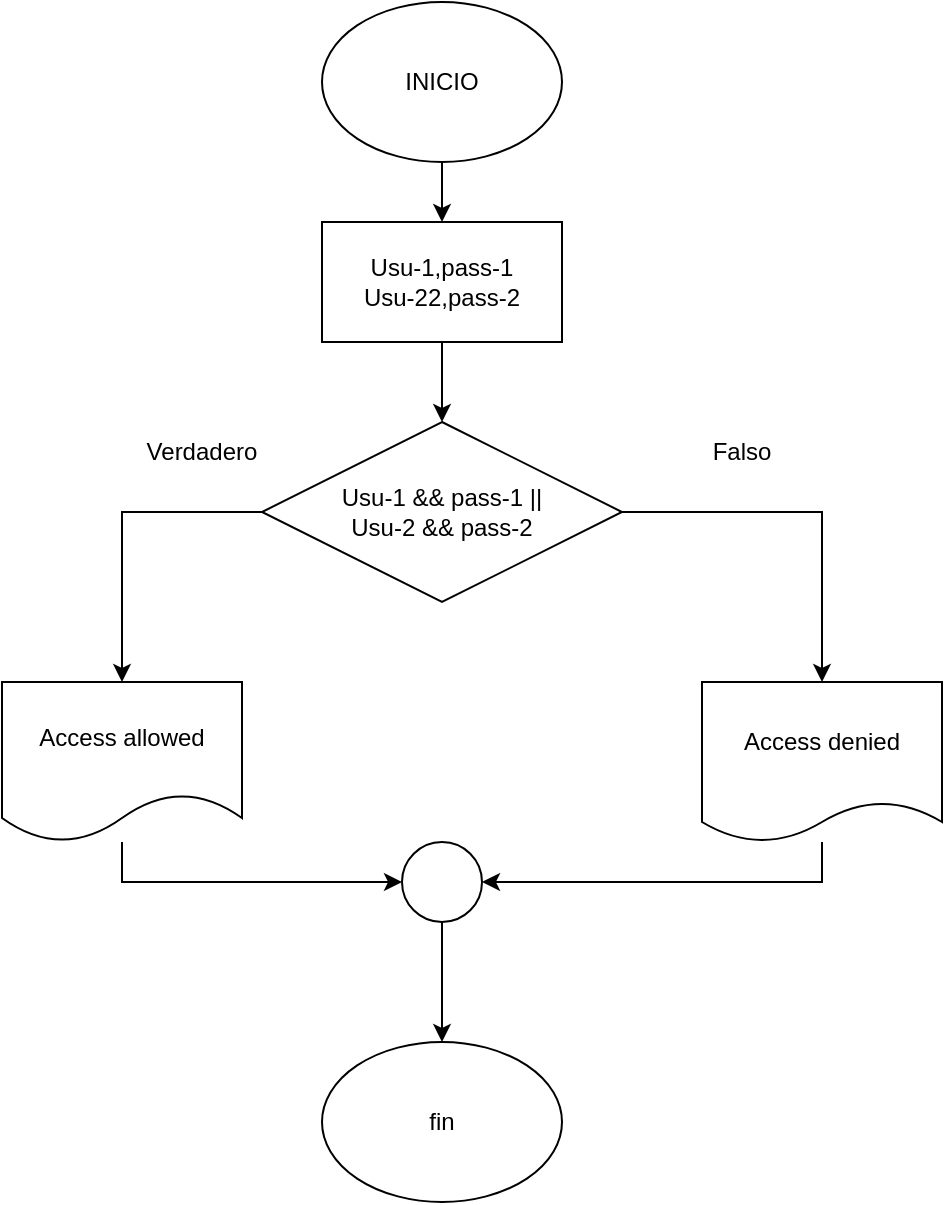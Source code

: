 <mxfile version="22.0.3" type="device" pages="5">
  <diagram name="Página-1" id="hK_96qQkluCStXnYsnqm">
    <mxGraphModel dx="654" dy="621" grid="1" gridSize="10" guides="1" tooltips="1" connect="1" arrows="1" fold="1" page="1" pageScale="1" pageWidth="827" pageHeight="1169" math="0" shadow="0">
      <root>
        <mxCell id="0" />
        <mxCell id="1" parent="0" />
        <mxCell id="-JZSec3RAufjb7yNxsiL-7" value="" style="edgeStyle=orthogonalEdgeStyle;rounded=0;orthogonalLoop=1;jettySize=auto;html=1;" edge="1" parent="1" source="o11BYE3cemGIiHecX9lH-1" target="-JZSec3RAufjb7yNxsiL-6">
          <mxGeometry relative="1" as="geometry" />
        </mxCell>
        <mxCell id="o11BYE3cemGIiHecX9lH-1" value="INICIO" style="ellipse;whiteSpace=wrap;html=1;" parent="1" vertex="1">
          <mxGeometry x="340" width="120" height="80" as="geometry" />
        </mxCell>
        <mxCell id="o11BYE3cemGIiHecX9lH-2" value="fin" style="ellipse;whiteSpace=wrap;html=1;" parent="1" vertex="1">
          <mxGeometry x="340" y="520" width="120" height="80" as="geometry" />
        </mxCell>
        <mxCell id="o11BYE3cemGIiHecX9lH-9" style="edgeStyle=orthogonalEdgeStyle;rounded=0;orthogonalLoop=1;jettySize=auto;html=1;exitX=0;exitY=0.5;exitDx=0;exitDy=0;entryX=0.5;entryY=0;entryDx=0;entryDy=0;" parent="1" source="o11BYE3cemGIiHecX9lH-3" target="o11BYE3cemGIiHecX9lH-7" edge="1">
          <mxGeometry relative="1" as="geometry" />
        </mxCell>
        <mxCell id="o11BYE3cemGIiHecX9lH-11" style="edgeStyle=orthogonalEdgeStyle;rounded=0;orthogonalLoop=1;jettySize=auto;html=1;exitX=1;exitY=0.5;exitDx=0;exitDy=0;entryX=0.5;entryY=0;entryDx=0;entryDy=0;" parent="1" source="o11BYE3cemGIiHecX9lH-3" target="o11BYE3cemGIiHecX9lH-10" edge="1">
          <mxGeometry relative="1" as="geometry" />
        </mxCell>
        <mxCell id="o11BYE3cemGIiHecX9lH-3" value="Usu-1 &amp;amp;&amp;amp; pass-1 ||&lt;br&gt;Usu-2 &amp;amp;&amp;amp; pass-2" style="rhombus;whiteSpace=wrap;html=1;" parent="1" vertex="1">
          <mxGeometry x="310" y="210" width="180" height="90" as="geometry" />
        </mxCell>
        <mxCell id="o11BYE3cemGIiHecX9lH-5" style="edgeStyle=orthogonalEdgeStyle;rounded=0;orthogonalLoop=1;jettySize=auto;html=1;exitX=0.5;exitY=1;exitDx=0;exitDy=0;" parent="1" source="o11BYE3cemGIiHecX9lH-3" target="o11BYE3cemGIiHecX9lH-3" edge="1">
          <mxGeometry relative="1" as="geometry" />
        </mxCell>
        <mxCell id="-JZSec3RAufjb7yNxsiL-2" style="edgeStyle=orthogonalEdgeStyle;rounded=0;orthogonalLoop=1;jettySize=auto;html=1;" edge="1" parent="1" source="o11BYE3cemGIiHecX9lH-7" target="-JZSec3RAufjb7yNxsiL-1">
          <mxGeometry relative="1" as="geometry">
            <Array as="points">
              <mxPoint x="240" y="440" />
            </Array>
          </mxGeometry>
        </mxCell>
        <mxCell id="o11BYE3cemGIiHecX9lH-7" value="Access allowed" style="shape=document;whiteSpace=wrap;html=1;boundedLbl=1;" parent="1" vertex="1">
          <mxGeometry x="180" y="340" width="120" height="80" as="geometry" />
        </mxCell>
        <mxCell id="-JZSec3RAufjb7yNxsiL-3" style="edgeStyle=orthogonalEdgeStyle;rounded=0;orthogonalLoop=1;jettySize=auto;html=1;entryX=1;entryY=0.5;entryDx=0;entryDy=0;" edge="1" parent="1" source="o11BYE3cemGIiHecX9lH-10" target="-JZSec3RAufjb7yNxsiL-1">
          <mxGeometry relative="1" as="geometry">
            <Array as="points">
              <mxPoint x="590" y="440" />
            </Array>
          </mxGeometry>
        </mxCell>
        <mxCell id="o11BYE3cemGIiHecX9lH-10" value="Access denied" style="shape=document;whiteSpace=wrap;html=1;boundedLbl=1;size=0.25;" parent="1" vertex="1">
          <mxGeometry x="530" y="340" width="120" height="80" as="geometry" />
        </mxCell>
        <mxCell id="o11BYE3cemGIiHecX9lH-12" value="Verdadero" style="text;html=1;strokeColor=none;fillColor=none;align=center;verticalAlign=middle;whiteSpace=wrap;rounded=0;" parent="1" vertex="1">
          <mxGeometry x="250" y="210" width="60" height="30" as="geometry" />
        </mxCell>
        <mxCell id="o11BYE3cemGIiHecX9lH-13" value="Falso" style="text;html=1;strokeColor=none;fillColor=none;align=center;verticalAlign=middle;whiteSpace=wrap;rounded=0;" parent="1" vertex="1">
          <mxGeometry x="520" y="210" width="60" height="30" as="geometry" />
        </mxCell>
        <mxCell id="-JZSec3RAufjb7yNxsiL-5" value="" style="edgeStyle=orthogonalEdgeStyle;rounded=0;orthogonalLoop=1;jettySize=auto;html=1;" edge="1" parent="1" source="-JZSec3RAufjb7yNxsiL-1" target="o11BYE3cemGIiHecX9lH-2">
          <mxGeometry relative="1" as="geometry" />
        </mxCell>
        <mxCell id="-JZSec3RAufjb7yNxsiL-1" value="" style="ellipse;whiteSpace=wrap;html=1;aspect=fixed;" vertex="1" parent="1">
          <mxGeometry x="380" y="420" width="40" height="40" as="geometry" />
        </mxCell>
        <mxCell id="-JZSec3RAufjb7yNxsiL-8" value="" style="edgeStyle=orthogonalEdgeStyle;rounded=0;orthogonalLoop=1;jettySize=auto;html=1;" edge="1" parent="1" source="-JZSec3RAufjb7yNxsiL-6" target="o11BYE3cemGIiHecX9lH-3">
          <mxGeometry relative="1" as="geometry" />
        </mxCell>
        <mxCell id="-JZSec3RAufjb7yNxsiL-6" value="Usu-1,pass-1&lt;br&gt;Usu-22,pass-2" style="rounded=0;whiteSpace=wrap;html=1;" vertex="1" parent="1">
          <mxGeometry x="340" y="110" width="120" height="60" as="geometry" />
        </mxCell>
      </root>
    </mxGraphModel>
  </diagram>
  <diagram id="vLM7JWBU60bFNZoABy1E" name="Página-2">
    <mxGraphModel dx="769" dy="731" grid="1" gridSize="10" guides="1" tooltips="1" connect="1" arrows="1" fold="1" page="1" pageScale="1" pageWidth="827" pageHeight="1169" math="0" shadow="0">
      <root>
        <mxCell id="0" />
        <mxCell id="1" parent="0" />
        <mxCell id="W4V6TFKlOtLpspvLTG0X-2" value="" style="edgeStyle=orthogonalEdgeStyle;rounded=0;orthogonalLoop=1;jettySize=auto;html=1;" edge="1" parent="1" source="ne5ysi0FyQZJvJhsaWbw-1" target="W4V6TFKlOtLpspvLTG0X-1">
          <mxGeometry relative="1" as="geometry" />
        </mxCell>
        <mxCell id="ne5ysi0FyQZJvJhsaWbw-1" value="inicio" style="ellipse;whiteSpace=wrap;html=1;" vertex="1" parent="1">
          <mxGeometry x="340" width="120" height="80" as="geometry" />
        </mxCell>
        <mxCell id="W4V6TFKlOtLpspvLTG0X-6" style="edgeStyle=orthogonalEdgeStyle;rounded=0;orthogonalLoop=1;jettySize=auto;html=1;entryX=1;entryY=0.5;entryDx=0;entryDy=0;" edge="1" parent="1" source="ne5ysi0FyQZJvJhsaWbw-2" target="W4V6TFKlOtLpspvLTG0X-4">
          <mxGeometry relative="1" as="geometry">
            <Array as="points">
              <mxPoint x="540" y="250" />
              <mxPoint x="540" y="410" />
            </Array>
          </mxGeometry>
        </mxCell>
        <mxCell id="W4V6TFKlOtLpspvLTG0X-11" value="" style="edgeStyle=orthogonalEdgeStyle;rounded=0;orthogonalLoop=1;jettySize=auto;html=1;" edge="1" parent="1" source="ne5ysi0FyQZJvJhsaWbw-2" target="W4V6TFKlOtLpspvLTG0X-8">
          <mxGeometry relative="1" as="geometry" />
        </mxCell>
        <mxCell id="ne5ysi0FyQZJvJhsaWbw-2" value="m1== 1 &amp;amp;&amp;amp; m2==1 &lt;br&gt;&amp;amp;&amp;amp; m3==0" style="rhombus;whiteSpace=wrap;html=1;" vertex="1" parent="1">
          <mxGeometry x="320" y="190" width="160" height="120" as="geometry" />
        </mxCell>
        <mxCell id="ne5ysi0FyQZJvJhsaWbw-9" value="fin" style="ellipse;whiteSpace=wrap;html=1;" vertex="1" parent="1">
          <mxGeometry x="334" y="460" width="120" height="80" as="geometry" />
        </mxCell>
        <mxCell id="ne5ysi0FyQZJvJhsaWbw-13" value="verdadero" style="text;html=1;strokeColor=none;fillColor=none;align=center;verticalAlign=middle;whiteSpace=wrap;rounded=0;" vertex="1" parent="1">
          <mxGeometry x="250" y="200" width="60" height="30" as="geometry" />
        </mxCell>
        <mxCell id="ne5ysi0FyQZJvJhsaWbw-14" value="falso" style="text;html=1;strokeColor=none;fillColor=none;align=center;verticalAlign=middle;whiteSpace=wrap;rounded=0;" vertex="1" parent="1">
          <mxGeometry x="500" y="210" width="60" height="30" as="geometry" />
        </mxCell>
        <mxCell id="W4V6TFKlOtLpspvLTG0X-3" value="" style="edgeStyle=orthogonalEdgeStyle;rounded=0;orthogonalLoop=1;jettySize=auto;html=1;" edge="1" parent="1" source="W4V6TFKlOtLpspvLTG0X-1" target="ne5ysi0FyQZJvJhsaWbw-2">
          <mxGeometry relative="1" as="geometry" />
        </mxCell>
        <mxCell id="W4V6TFKlOtLpspvLTG0X-1" value="m1,m2,m3" style="rounded=0;whiteSpace=wrap;html=1;" vertex="1" parent="1">
          <mxGeometry x="340" y="100" width="120" height="60" as="geometry" />
        </mxCell>
        <mxCell id="W4V6TFKlOtLpspvLTG0X-7" value="" style="edgeStyle=orthogonalEdgeStyle;rounded=0;orthogonalLoop=1;jettySize=auto;html=1;" edge="1" parent="1" source="W4V6TFKlOtLpspvLTG0X-4" target="ne5ysi0FyQZJvJhsaWbw-9">
          <mxGeometry relative="1" as="geometry" />
        </mxCell>
        <mxCell id="W4V6TFKlOtLpspvLTG0X-4" value="" style="ellipse;whiteSpace=wrap;html=1;aspect=fixed;" vertex="1" parent="1">
          <mxGeometry x="374" y="390" width="40" height="40" as="geometry" />
        </mxCell>
        <mxCell id="W4V6TFKlOtLpspvLTG0X-12" value="" style="edgeStyle=orthogonalEdgeStyle;rounded=0;orthogonalLoop=1;jettySize=auto;html=1;" edge="1" parent="1" source="W4V6TFKlOtLpspvLTG0X-8" target="W4V6TFKlOtLpspvLTG0X-10">
          <mxGeometry relative="1" as="geometry" />
        </mxCell>
        <mxCell id="W4V6TFKlOtLpspvLTG0X-8" value="cont1 = 0" style="shape=parallelogram;perimeter=parallelogramPerimeter;whiteSpace=wrap;html=1;fixedSize=1;" vertex="1" parent="1">
          <mxGeometry x="110" y="220" width="120" height="60" as="geometry" />
        </mxCell>
        <mxCell id="W4V6TFKlOtLpspvLTG0X-13" style="edgeStyle=orthogonalEdgeStyle;rounded=0;orthogonalLoop=1;jettySize=auto;html=1;" edge="1" parent="1" source="W4V6TFKlOtLpspvLTG0X-10" target="W4V6TFKlOtLpspvLTG0X-4">
          <mxGeometry relative="1" as="geometry">
            <Array as="points">
              <mxPoint x="170" y="410" />
            </Array>
          </mxGeometry>
        </mxCell>
        <mxCell id="W4V6TFKlOtLpspvLTG0X-10" value="m3 = 1&lt;br&gt;m1 = 0&lt;br&gt;m2 = 0" style="shape=parallelogram;perimeter=parallelogramPerimeter;whiteSpace=wrap;html=1;fixedSize=1;" vertex="1" parent="1">
          <mxGeometry x="110" y="330" width="120" height="60" as="geometry" />
        </mxCell>
      </root>
    </mxGraphModel>
  </diagram>
  <diagram id="OXbOCwri0WRA8oz6_ZoW" name="Página-3">
    <mxGraphModel dx="654" dy="621" grid="1" gridSize="10" guides="1" tooltips="1" connect="1" arrows="1" fold="1" page="1" pageScale="1" pageWidth="827" pageHeight="1169" math="0" shadow="0">
      <root>
        <mxCell id="0" />
        <mxCell id="1" parent="0" />
        <mxCell id="lRn7cdEr4vBeC52AjXpx-6" value="" style="edgeStyle=orthogonalEdgeStyle;rounded=0;orthogonalLoop=1;jettySize=auto;html=1;" edge="1" parent="1" source="lRn7cdEr4vBeC52AjXpx-1" target="lRn7cdEr4vBeC52AjXpx-2">
          <mxGeometry relative="1" as="geometry" />
        </mxCell>
        <mxCell id="lRn7cdEr4vBeC52AjXpx-1" value="inicio" style="ellipse;whiteSpace=wrap;html=1;" vertex="1" parent="1">
          <mxGeometry x="260" y="10" width="120" height="80" as="geometry" />
        </mxCell>
        <mxCell id="lRn7cdEr4vBeC52AjXpx-7" value="" style="edgeStyle=orthogonalEdgeStyle;rounded=0;orthogonalLoop=1;jettySize=auto;html=1;" edge="1" parent="1" source="lRn7cdEr4vBeC52AjXpx-2" target="lRn7cdEr4vBeC52AjXpx-3">
          <mxGeometry relative="1" as="geometry" />
        </mxCell>
        <mxCell id="lRn7cdEr4vBeC52AjXpx-2" value="nv1,nv2" style="rounded=0;whiteSpace=wrap;html=1;" vertex="1" parent="1">
          <mxGeometry x="260" y="120" width="120" height="60" as="geometry" />
        </mxCell>
        <mxCell id="Snw-ow2vHKbGEEVEHWFc-3" style="edgeStyle=orthogonalEdgeStyle;rounded=0;orthogonalLoop=1;jettySize=auto;html=1;entryX=0.5;entryY=0;entryDx=0;entryDy=0;" edge="1" parent="1" source="lRn7cdEr4vBeC52AjXpx-3" target="Snw-ow2vHKbGEEVEHWFc-1">
          <mxGeometry relative="1" as="geometry" />
        </mxCell>
        <mxCell id="Snw-ow2vHKbGEEVEHWFc-8" style="edgeStyle=orthogonalEdgeStyle;rounded=0;orthogonalLoop=1;jettySize=auto;html=1;entryX=0.5;entryY=0;entryDx=0;entryDy=0;" edge="1" parent="1" source="lRn7cdEr4vBeC52AjXpx-3" target="Snw-ow2vHKbGEEVEHWFc-5">
          <mxGeometry relative="1" as="geometry" />
        </mxCell>
        <mxCell id="lRn7cdEr4vBeC52AjXpx-3" value="nv1 == 1 &amp;amp;&amp;amp; nv2 == 1" style="rhombus;whiteSpace=wrap;html=1;" vertex="1" parent="1">
          <mxGeometry x="255" y="200" width="130" height="110" as="geometry" />
        </mxCell>
        <mxCell id="Snw-ow2vHKbGEEVEHWFc-4" style="edgeStyle=orthogonalEdgeStyle;rounded=0;orthogonalLoop=1;jettySize=auto;html=1;entryX=0.5;entryY=0;entryDx=0;entryDy=0;" edge="1" parent="1" source="Snw-ow2vHKbGEEVEHWFc-1" target="Snw-ow2vHKbGEEVEHWFc-2">
          <mxGeometry relative="1" as="geometry" />
        </mxCell>
        <mxCell id="Snw-ow2vHKbGEEVEHWFc-7" style="edgeStyle=orthogonalEdgeStyle;rounded=0;orthogonalLoop=1;jettySize=auto;html=1;entryX=0.5;entryY=0;entryDx=0;entryDy=0;" edge="1" parent="1" source="Snw-ow2vHKbGEEVEHWFc-1" target="Snw-ow2vHKbGEEVEHWFc-6">
          <mxGeometry relative="1" as="geometry">
            <Array as="points">
              <mxPoint x="380" y="340" />
            </Array>
          </mxGeometry>
        </mxCell>
        <mxCell id="Snw-ow2vHKbGEEVEHWFc-1" value="nv1 == 1 &amp;amp;&amp;amp;&lt;br&gt;nv2 == 0" style="rhombus;whiteSpace=wrap;html=1;" vertex="1" parent="1">
          <mxGeometry x="420" y="280" width="120" height="120" as="geometry" />
        </mxCell>
        <mxCell id="Snw-ow2vHKbGEEVEHWFc-17" style="edgeStyle=orthogonalEdgeStyle;rounded=0;orthogonalLoop=1;jettySize=auto;html=1;entryX=0.5;entryY=0;entryDx=0;entryDy=0;" edge="1" parent="1" source="Snw-ow2vHKbGEEVEHWFc-2" target="Snw-ow2vHKbGEEVEHWFc-16">
          <mxGeometry relative="1" as="geometry">
            <Array as="points">
              <mxPoint x="530" y="450" />
            </Array>
          </mxGeometry>
        </mxCell>
        <mxCell id="Snw-ow2vHKbGEEVEHWFc-26" style="edgeStyle=orthogonalEdgeStyle;rounded=0;orthogonalLoop=1;jettySize=auto;html=1;entryX=1;entryY=0.5;entryDx=0;entryDy=0;" edge="1" parent="1" source="Snw-ow2vHKbGEEVEHWFc-2" target="Snw-ow2vHKbGEEVEHWFc-22">
          <mxGeometry relative="1" as="geometry">
            <Array as="points">
              <mxPoint x="650" y="615" />
            </Array>
          </mxGeometry>
        </mxCell>
        <mxCell id="Snw-ow2vHKbGEEVEHWFc-2" value="nv1== 0 &amp;amp;&amp;amp;&lt;br&gt;nv2 == 2" style="rhombus;whiteSpace=wrap;html=1;" vertex="1" parent="1">
          <mxGeometry x="550" y="400" width="100" height="100" as="geometry" />
        </mxCell>
        <mxCell id="Snw-ow2vHKbGEEVEHWFc-21" style="edgeStyle=orthogonalEdgeStyle;rounded=0;orthogonalLoop=1;jettySize=auto;html=1;entryX=0;entryY=0.5;entryDx=0;entryDy=0;" edge="1" parent="1" source="Snw-ow2vHKbGEEVEHWFc-5" target="Snw-ow2vHKbGEEVEHWFc-20">
          <mxGeometry relative="1" as="geometry" />
        </mxCell>
        <mxCell id="Snw-ow2vHKbGEEVEHWFc-5" value="Tanque lleno" style="shape=document;whiteSpace=wrap;html=1;boundedLbl=1;" vertex="1" parent="1">
          <mxGeometry x="90" y="310" width="120" height="80" as="geometry" />
        </mxCell>
        <mxCell id="Snw-ow2vHKbGEEVEHWFc-33" value="" style="edgeStyle=orthogonalEdgeStyle;rounded=0;orthogonalLoop=1;jettySize=auto;html=1;" edge="1" parent="1" source="Snw-ow2vHKbGEEVEHWFc-6" target="Snw-ow2vHKbGEEVEHWFc-31">
          <mxGeometry relative="1" as="geometry" />
        </mxCell>
        <mxCell id="Snw-ow2vHKbGEEVEHWFc-6" value="Tanque vacío" style="shape=document;whiteSpace=wrap;html=1;boundedLbl=1;" vertex="1" parent="1">
          <mxGeometry x="320" y="410" width="120" height="80" as="geometry" />
        </mxCell>
        <mxCell id="Snw-ow2vHKbGEEVEHWFc-9" value="fin" style="ellipse;whiteSpace=wrap;html=1;" vertex="1" parent="1">
          <mxGeometry x="320" y="680" width="120" height="80" as="geometry" />
        </mxCell>
        <mxCell id="Snw-ow2vHKbGEEVEHWFc-10" value="verdadero" style="text;html=1;strokeColor=none;fillColor=none;align=center;verticalAlign=middle;whiteSpace=wrap;rounded=0;" vertex="1" parent="1">
          <mxGeometry x="170" y="230" width="60" height="30" as="geometry" />
        </mxCell>
        <mxCell id="Snw-ow2vHKbGEEVEHWFc-11" value="verdadero" style="text;html=1;strokeColor=none;fillColor=none;align=center;verticalAlign=middle;whiteSpace=wrap;rounded=0;" vertex="1" parent="1">
          <mxGeometry x="354" y="310" width="60" height="30" as="geometry" />
        </mxCell>
        <mxCell id="Snw-ow2vHKbGEEVEHWFc-12" value="falso" style="text;html=1;strokeColor=none;fillColor=none;align=center;verticalAlign=middle;whiteSpace=wrap;rounded=0;" vertex="1" parent="1">
          <mxGeometry x="420" y="230" width="60" height="30" as="geometry" />
        </mxCell>
        <mxCell id="Snw-ow2vHKbGEEVEHWFc-13" value="falso" style="text;html=1;strokeColor=none;fillColor=none;align=center;verticalAlign=middle;whiteSpace=wrap;rounded=0;" vertex="1" parent="1">
          <mxGeometry x="550" y="310" width="60" height="30" as="geometry" />
        </mxCell>
        <mxCell id="Snw-ow2vHKbGEEVEHWFc-24" style="edgeStyle=orthogonalEdgeStyle;rounded=0;orthogonalLoop=1;jettySize=auto;html=1;entryX=0;entryY=0.5;entryDx=0;entryDy=0;" edge="1" parent="1" source="Snw-ow2vHKbGEEVEHWFc-16" target="Snw-ow2vHKbGEEVEHWFc-22">
          <mxGeometry relative="1" as="geometry" />
        </mxCell>
        <mxCell id="Snw-ow2vHKbGEEVEHWFc-16" value="ERROR, COMPROBAR SENSORES" style="shape=document;whiteSpace=wrap;html=1;boundedLbl=1;" vertex="1" parent="1">
          <mxGeometry x="470" y="510" width="120" height="80" as="geometry" />
        </mxCell>
        <mxCell id="Snw-ow2vHKbGEEVEHWFc-34" style="edgeStyle=orthogonalEdgeStyle;rounded=0;orthogonalLoop=1;jettySize=auto;html=1;entryX=0;entryY=0.5;entryDx=0;entryDy=0;" edge="1" parent="1" source="Snw-ow2vHKbGEEVEHWFc-20" target="Snw-ow2vHKbGEEVEHWFc-25">
          <mxGeometry relative="1" as="geometry" />
        </mxCell>
        <mxCell id="Snw-ow2vHKbGEEVEHWFc-20" value="" style="ellipse;whiteSpace=wrap;html=1;aspect=fixed;" vertex="1" parent="1">
          <mxGeometry x="200" y="620" width="30" height="30" as="geometry" />
        </mxCell>
        <mxCell id="Snw-ow2vHKbGEEVEHWFc-30" style="edgeStyle=orthogonalEdgeStyle;rounded=0;orthogonalLoop=1;jettySize=auto;html=1;entryX=1;entryY=0.5;entryDx=0;entryDy=0;" edge="1" parent="1" source="Snw-ow2vHKbGEEVEHWFc-22" target="Snw-ow2vHKbGEEVEHWFc-25">
          <mxGeometry relative="1" as="geometry">
            <Array as="points">
              <mxPoint x="585" y="635" />
            </Array>
          </mxGeometry>
        </mxCell>
        <mxCell id="Snw-ow2vHKbGEEVEHWFc-22" value="" style="ellipse;whiteSpace=wrap;html=1;aspect=fixed;" vertex="1" parent="1">
          <mxGeometry x="570" y="600" width="30" height="30" as="geometry" />
        </mxCell>
        <mxCell id="Snw-ow2vHKbGEEVEHWFc-28" value="" style="edgeStyle=orthogonalEdgeStyle;rounded=0;orthogonalLoop=1;jettySize=auto;html=1;" edge="1" parent="1" source="Snw-ow2vHKbGEEVEHWFc-25" target="Snw-ow2vHKbGEEVEHWFc-9">
          <mxGeometry relative="1" as="geometry" />
        </mxCell>
        <mxCell id="Snw-ow2vHKbGEEVEHWFc-25" value="" style="ellipse;whiteSpace=wrap;html=1;aspect=fixed;" vertex="1" parent="1">
          <mxGeometry x="365" y="620" width="30" height="30" as="geometry" />
        </mxCell>
        <mxCell id="Snw-ow2vHKbGEEVEHWFc-35" style="edgeStyle=orthogonalEdgeStyle;rounded=0;orthogonalLoop=1;jettySize=auto;html=1;entryX=0.5;entryY=0;entryDx=0;entryDy=0;" edge="1" parent="1" source="Snw-ow2vHKbGEEVEHWFc-31" target="Snw-ow2vHKbGEEVEHWFc-25">
          <mxGeometry relative="1" as="geometry" />
        </mxCell>
        <mxCell id="Snw-ow2vHKbGEEVEHWFc-31" value="" style="ellipse;whiteSpace=wrap;html=1;aspect=fixed;" vertex="1" parent="1">
          <mxGeometry x="362.5" y="532.5" width="35" height="35" as="geometry" />
        </mxCell>
      </root>
    </mxGraphModel>
  </diagram>
  <diagram id="itjZdyuC1GfxlZoGqNNY" name="Página-4">
    <mxGraphModel dx="654" dy="621" grid="1" gridSize="10" guides="1" tooltips="1" connect="1" arrows="1" fold="1" page="1" pageScale="1" pageWidth="827" pageHeight="1169" math="0" shadow="0">
      <root>
        <mxCell id="0" />
        <mxCell id="1" parent="0" />
        <mxCell id="0vzgRbsSGhc1Ss2btHkP-4" value="" style="edgeStyle=orthogonalEdgeStyle;rounded=0;orthogonalLoop=1;jettySize=auto;html=1;" edge="1" parent="1" source="0vzgRbsSGhc1Ss2btHkP-1" target="0vzgRbsSGhc1Ss2btHkP-3">
          <mxGeometry relative="1" as="geometry" />
        </mxCell>
        <mxCell id="0vzgRbsSGhc1Ss2btHkP-1" value="inicio" style="ellipse;whiteSpace=wrap;html=1;" vertex="1" parent="1">
          <mxGeometry x="354" width="120" height="80" as="geometry" />
        </mxCell>
        <mxCell id="0vzgRbsSGhc1Ss2btHkP-2" value="fin" style="ellipse;whiteSpace=wrap;html=1;" vertex="1" parent="1">
          <mxGeometry x="354" y="670" width="120" height="80" as="geometry" />
        </mxCell>
        <mxCell id="0vzgRbsSGhc1Ss2btHkP-10" style="edgeStyle=orthogonalEdgeStyle;rounded=0;orthogonalLoop=1;jettySize=auto;html=1;" edge="1" parent="1" source="0vzgRbsSGhc1Ss2btHkP-3" target="0vzgRbsSGhc1Ss2btHkP-9">
          <mxGeometry relative="1" as="geometry" />
        </mxCell>
        <mxCell id="0vzgRbsSGhc1Ss2btHkP-3" value="temp, ciclo" style="rounded=0;whiteSpace=wrap;html=1;" vertex="1" parent="1">
          <mxGeometry x="354" y="110" width="120" height="60" as="geometry" />
        </mxCell>
        <mxCell id="0vzgRbsSGhc1Ss2btHkP-8" style="edgeStyle=orthogonalEdgeStyle;rounded=0;orthogonalLoop=1;jettySize=auto;html=1;entryX=0.5;entryY=0;entryDx=0;entryDy=0;" edge="1" parent="1" source="0vzgRbsSGhc1Ss2btHkP-5" target="0vzgRbsSGhc1Ss2btHkP-7">
          <mxGeometry relative="1" as="geometry" />
        </mxCell>
        <mxCell id="0vzgRbsSGhc1Ss2btHkP-24" value="" style="edgeStyle=orthogonalEdgeStyle;rounded=0;orthogonalLoop=1;jettySize=auto;html=1;" edge="1" parent="1" source="0vzgRbsSGhc1Ss2btHkP-5" target="0vzgRbsSGhc1Ss2btHkP-23">
          <mxGeometry relative="1" as="geometry" />
        </mxCell>
        <mxCell id="0vzgRbsSGhc1Ss2btHkP-5" value="temp &amp;gt;273,7" style="rhombus;whiteSpace=wrap;html=1;" vertex="1" parent="1">
          <mxGeometry x="200" y="300" width="80" height="80" as="geometry" />
        </mxCell>
        <mxCell id="0vzgRbsSGhc1Ss2btHkP-20" value="" style="edgeStyle=orthogonalEdgeStyle;rounded=0;orthogonalLoop=1;jettySize=auto;html=1;" edge="1" parent="1" source="0vzgRbsSGhc1Ss2btHkP-7" target="0vzgRbsSGhc1Ss2btHkP-19">
          <mxGeometry relative="1" as="geometry" />
        </mxCell>
        <mxCell id="0vzgRbsSGhc1Ss2btHkP-7" value="advertencia" style="shape=document;whiteSpace=wrap;html=1;boundedLbl=1;" vertex="1" parent="1">
          <mxGeometry x="447" y="365" width="120" height="80" as="geometry" />
        </mxCell>
        <mxCell id="0vzgRbsSGhc1Ss2btHkP-17" value="" style="edgeStyle=orthogonalEdgeStyle;rounded=0;orthogonalLoop=1;jettySize=auto;html=1;" edge="1" parent="1" source="0vzgRbsSGhc1Ss2btHkP-9" target="0vzgRbsSGhc1Ss2btHkP-5">
          <mxGeometry relative="1" as="geometry" />
        </mxCell>
        <mxCell id="0vzgRbsSGhc1Ss2btHkP-9" value="temp = temp-ciclo*(-1)" style="shape=parallelogram;perimeter=parallelogramPerimeter;whiteSpace=wrap;html=1;fixedSize=1;" vertex="1" parent="1">
          <mxGeometry x="334" y="190" width="160" height="70" as="geometry" />
        </mxCell>
        <mxCell id="0vzgRbsSGhc1Ss2btHkP-16" style="edgeStyle=orthogonalEdgeStyle;rounded=0;orthogonalLoop=1;jettySize=auto;html=1;entryX=1;entryY=0.5;entryDx=0;entryDy=0;" edge="1" parent="1" source="0vzgRbsSGhc1Ss2btHkP-13" target="0vzgRbsSGhc1Ss2btHkP-9">
          <mxGeometry relative="1" as="geometry">
            <Array as="points">
              <mxPoint x="600" y="550" />
              <mxPoint x="600" y="225" />
            </Array>
          </mxGeometry>
        </mxCell>
        <mxCell id="0vzgRbsSGhc1Ss2btHkP-13" value="ciclo = ciclo + 1" style="shape=parallelogram;perimeter=parallelogramPerimeter;whiteSpace=wrap;html=1;fixedSize=1;" vertex="1" parent="1">
          <mxGeometry x="445" y="520" width="120" height="60" as="geometry" />
        </mxCell>
        <mxCell id="0vzgRbsSGhc1Ss2btHkP-26" value="" style="edgeStyle=orthogonalEdgeStyle;rounded=0;orthogonalLoop=1;jettySize=auto;html=1;" edge="1" parent="1" source="0vzgRbsSGhc1Ss2btHkP-19" target="0vzgRbsSGhc1Ss2btHkP-13">
          <mxGeometry relative="1" as="geometry" />
        </mxCell>
        <mxCell id="0vzgRbsSGhc1Ss2btHkP-19" value="" style="ellipse;whiteSpace=wrap;html=1;" vertex="1" parent="1">
          <mxGeometry x="490" y="460" width="30" height="30" as="geometry" />
        </mxCell>
        <mxCell id="0vzgRbsSGhc1Ss2btHkP-28" style="edgeStyle=orthogonalEdgeStyle;rounded=0;orthogonalLoop=1;jettySize=auto;html=1;entryX=0;entryY=0.5;entryDx=0;entryDy=0;" edge="1" parent="1" source="0vzgRbsSGhc1Ss2btHkP-23" target="0vzgRbsSGhc1Ss2btHkP-2">
          <mxGeometry relative="1" as="geometry">
            <Array as="points">
              <mxPoint x="240" y="710" />
            </Array>
          </mxGeometry>
        </mxCell>
        <mxCell id="0vzgRbsSGhc1Ss2btHkP-23" value="" style="ellipse;whiteSpace=wrap;html=1;" vertex="1" parent="1">
          <mxGeometry x="227" y="535" width="26" height="30" as="geometry" />
        </mxCell>
        <mxCell id="0vzgRbsSGhc1Ss2btHkP-29" value="verdadero" style="text;html=1;strokeColor=none;fillColor=none;align=center;verticalAlign=middle;whiteSpace=wrap;rounded=0;" vertex="1" parent="1">
          <mxGeometry x="320" y="310" width="60" height="30" as="geometry" />
        </mxCell>
        <mxCell id="0vzgRbsSGhc1Ss2btHkP-30" value="falso" style="text;html=1;strokeColor=none;fillColor=none;align=center;verticalAlign=middle;whiteSpace=wrap;rounded=0;" vertex="1" parent="1">
          <mxGeometry x="167" y="445" width="60" height="30" as="geometry" />
        </mxCell>
      </root>
    </mxGraphModel>
  </diagram>
  <diagram id="62cFABbmgngL85tWiEt4" name="Página-5">
    <mxGraphModel dx="1843" dy="899" grid="1" gridSize="10" guides="1" tooltips="1" connect="1" arrows="1" fold="1" page="1" pageScale="1" pageWidth="827" pageHeight="1169" math="0" shadow="0">
      <root>
        <mxCell id="0" />
        <mxCell id="1" parent="0" />
        <mxCell id="Pt6eSOw_evZ4F1b4ApZm-8" value="" style="edgeStyle=orthogonalEdgeStyle;rounded=0;orthogonalLoop=1;jettySize=auto;html=1;" edge="1" parent="1" source="Pt6eSOw_evZ4F1b4ApZm-1" target="Pt6eSOw_evZ4F1b4ApZm-3">
          <mxGeometry relative="1" as="geometry" />
        </mxCell>
        <mxCell id="Pt6eSOw_evZ4F1b4ApZm-1" value="inicio" style="ellipse;whiteSpace=wrap;html=1;" vertex="1" parent="1">
          <mxGeometry x="354" width="120" height="80" as="geometry" />
        </mxCell>
        <mxCell id="Pt6eSOw_evZ4F1b4ApZm-2" value="fin" style="ellipse;whiteSpace=wrap;html=1;" vertex="1" parent="1">
          <mxGeometry x="352" y="970" width="120" height="80" as="geometry" />
        </mxCell>
        <mxCell id="Pt6eSOw_evZ4F1b4ApZm-14" value="" style="edgeStyle=orthogonalEdgeStyle;rounded=0;orthogonalLoop=1;jettySize=auto;html=1;" edge="1" parent="1" source="Pt6eSOw_evZ4F1b4ApZm-3" target="Pt6eSOw_evZ4F1b4ApZm-12">
          <mxGeometry relative="1" as="geometry" />
        </mxCell>
        <mxCell id="Pt6eSOw_evZ4F1b4ApZm-3" value="hum_rel" style="rounded=0;whiteSpace=wrap;html=1;" vertex="1" parent="1">
          <mxGeometry x="354" y="110" width="120" height="60" as="geometry" />
        </mxCell>
        <mxCell id="Pt6eSOw_evZ4F1b4ApZm-6" style="edgeStyle=orthogonalEdgeStyle;rounded=0;orthogonalLoop=1;jettySize=auto;html=1;entryX=0.5;entryY=0;entryDx=0;entryDy=0;" edge="1" parent="1" source="Pt6eSOw_evZ4F1b4ApZm-4" target="Pt6eSOw_evZ4F1b4ApZm-5">
          <mxGeometry relative="1" as="geometry" />
        </mxCell>
        <mxCell id="560AGZm8W8hVDx9xNUrM-11" value="" style="edgeStyle=orthogonalEdgeStyle;rounded=0;orthogonalLoop=1;jettySize=auto;html=1;" edge="1" parent="1" source="Pt6eSOw_evZ4F1b4ApZm-4" target="Mo6_3GKPzYyTQkKd4Zw2-1">
          <mxGeometry relative="1" as="geometry" />
        </mxCell>
        <mxCell id="Pt6eSOw_evZ4F1b4ApZm-4" value="hum_rel&amp;gt;=0 &amp;amp;&amp;amp; hume_rel&amp;lt;=100&amp;nbsp;" style="rhombus;whiteSpace=wrap;html=1;" vertex="1" parent="1">
          <mxGeometry x="344" y="260" width="140" height="130" as="geometry" />
        </mxCell>
        <mxCell id="Pt6eSOw_evZ4F1b4ApZm-13" value="" style="edgeStyle=orthogonalEdgeStyle;rounded=0;orthogonalLoop=1;jettySize=auto;html=1;" edge="1" parent="1" source="Pt6eSOw_evZ4F1b4ApZm-5" target="Pt6eSOw_evZ4F1b4ApZm-12">
          <mxGeometry relative="1" as="geometry">
            <Array as="points">
              <mxPoint x="160" y="410" />
              <mxPoint x="160" y="195" />
            </Array>
          </mxGeometry>
        </mxCell>
        <mxCell id="Pt6eSOw_evZ4F1b4ApZm-5" value="escriba un valor entre el 0% y 100% o valor decimal" style="shape=document;whiteSpace=wrap;html=1;boundedLbl=1;" vertex="1" parent="1">
          <mxGeometry x="220" y="370" width="120" height="80" as="geometry" />
        </mxCell>
        <mxCell id="Pt6eSOw_evZ4F1b4ApZm-10" value="falso" style="text;html=1;strokeColor=none;fillColor=none;align=center;verticalAlign=middle;whiteSpace=wrap;rounded=0;" vertex="1" parent="1">
          <mxGeometry x="280" y="290" width="60" height="30" as="geometry" />
        </mxCell>
        <mxCell id="Pt6eSOw_evZ4F1b4ApZm-11" value="falso" style="text;html=1;strokeColor=none;fillColor=none;align=center;verticalAlign=middle;whiteSpace=wrap;rounded=0;" vertex="1" parent="1">
          <mxGeometry x="297" y="460" width="60" height="30" as="geometry" />
        </mxCell>
        <mxCell id="Pt6eSOw_evZ4F1b4ApZm-15" value="" style="edgeStyle=orthogonalEdgeStyle;rounded=0;orthogonalLoop=1;jettySize=auto;html=1;" edge="1" parent="1" source="Pt6eSOw_evZ4F1b4ApZm-12" target="Pt6eSOw_evZ4F1b4ApZm-4">
          <mxGeometry relative="1" as="geometry" />
        </mxCell>
        <mxCell id="Pt6eSOw_evZ4F1b4ApZm-12" value="" style="ellipse;whiteSpace=wrap;html=1;" vertex="1" parent="1">
          <mxGeometry x="399" y="190" width="30" height="30" as="geometry" />
        </mxCell>
        <mxCell id="Pt6eSOw_evZ4F1b4ApZm-19" style="edgeStyle=orthogonalEdgeStyle;rounded=0;orthogonalLoop=1;jettySize=auto;html=1;entryX=0.5;entryY=0;entryDx=0;entryDy=0;" edge="1" parent="1" source="Pt6eSOw_evZ4F1b4ApZm-16" target="Pt6eSOw_evZ4F1b4ApZm-17">
          <mxGeometry relative="1" as="geometry" />
        </mxCell>
        <mxCell id="Pt6eSOw_evZ4F1b4ApZm-25" style="edgeStyle=orthogonalEdgeStyle;rounded=0;orthogonalLoop=1;jettySize=auto;html=1;entryX=0;entryY=0.5;entryDx=0;entryDy=0;" edge="1" parent="1" source="Pt6eSOw_evZ4F1b4ApZm-16" target="Pt6eSOw_evZ4F1b4ApZm-22">
          <mxGeometry relative="1" as="geometry">
            <Array as="points">
              <mxPoint x="151" y="620" />
              <mxPoint x="151" y="808" />
            </Array>
          </mxGeometry>
        </mxCell>
        <mxCell id="Pt6eSOw_evZ4F1b4ApZm-16" value="hum_rel&amp;gt;90" style="rhombus;whiteSpace=wrap;html=1;" vertex="1" parent="1">
          <mxGeometry x="161" y="580" width="80" height="80" as="geometry" />
        </mxCell>
        <mxCell id="Pt6eSOw_evZ4F1b4ApZm-23" value="" style="edgeStyle=orthogonalEdgeStyle;rounded=0;orthogonalLoop=1;jettySize=auto;html=1;" edge="1" parent="1" source="Pt6eSOw_evZ4F1b4ApZm-17" target="Pt6eSOw_evZ4F1b4ApZm-22">
          <mxGeometry relative="1" as="geometry">
            <Array as="points">
              <mxPoint x="321" y="808" />
            </Array>
          </mxGeometry>
        </mxCell>
        <mxCell id="Pt6eSOw_evZ4F1b4ApZm-17" value="Riesgo de condesanción en los equipos" style="shape=document;whiteSpace=wrap;html=1;boundedLbl=1;" vertex="1" parent="1">
          <mxGeometry x="260" y="702.5" width="120" height="80" as="geometry" />
        </mxCell>
        <mxCell id="Pt6eSOw_evZ4F1b4ApZm-20" value="verdadero" style="text;html=1;strokeColor=none;fillColor=none;align=center;verticalAlign=middle;whiteSpace=wrap;rounded=0;" vertex="1" parent="1">
          <mxGeometry x="251" y="580" width="60" height="30" as="geometry" />
        </mxCell>
        <mxCell id="Pt6eSOw_evZ4F1b4ApZm-21" value="falso" style="text;html=1;strokeColor=none;fillColor=none;align=center;verticalAlign=middle;whiteSpace=wrap;rounded=0;" vertex="1" parent="1">
          <mxGeometry x="80" y="595" width="60" height="30" as="geometry" />
        </mxCell>
        <mxCell id="560AGZm8W8hVDx9xNUrM-15" style="edgeStyle=orthogonalEdgeStyle;rounded=0;orthogonalLoop=1;jettySize=auto;html=1;entryX=0;entryY=0.5;entryDx=0;entryDy=0;exitX=0.5;exitY=1;exitDx=0;exitDy=0;" edge="1" parent="1" source="Pt6eSOw_evZ4F1b4ApZm-22" target="560AGZm8W8hVDx9xNUrM-14">
          <mxGeometry relative="1" as="geometry" />
        </mxCell>
        <mxCell id="Pt6eSOw_evZ4F1b4ApZm-22" value="" style="ellipse;whiteSpace=wrap;html=1;" vertex="1" parent="1">
          <mxGeometry x="171" y="790" width="34" height="35" as="geometry" />
        </mxCell>
        <mxCell id="Mo6_3GKPzYyTQkKd4Zw2-3" style="edgeStyle=orthogonalEdgeStyle;rounded=0;orthogonalLoop=1;jettySize=auto;html=1;entryX=0.5;entryY=0;entryDx=0;entryDy=0;" edge="1" parent="1" source="Mo6_3GKPzYyTQkKd4Zw2-1" target="Mo6_3GKPzYyTQkKd4Zw2-2">
          <mxGeometry relative="1" as="geometry" />
        </mxCell>
        <mxCell id="560AGZm8W8hVDx9xNUrM-13" style="edgeStyle=orthogonalEdgeStyle;rounded=0;orthogonalLoop=1;jettySize=auto;html=1;entryX=0.5;entryY=0;entryDx=0;entryDy=0;" edge="1" parent="1" source="Mo6_3GKPzYyTQkKd4Zw2-1" target="Pt6eSOw_evZ4F1b4ApZm-16">
          <mxGeometry relative="1" as="geometry" />
        </mxCell>
        <mxCell id="Mo6_3GKPzYyTQkKd4Zw2-1" value="hum_rel&amp;gt;=0.00 &amp;amp;&amp;amp; hum_rel &amp;lt;=1.00" style="rhombus;whiteSpace=wrap;html=1;" vertex="1" parent="1">
          <mxGeometry x="357" y="442.5" width="114" height="115" as="geometry" />
        </mxCell>
        <mxCell id="560AGZm8W8hVDx9xNUrM-2" style="edgeStyle=orthogonalEdgeStyle;rounded=0;orthogonalLoop=1;jettySize=auto;html=1;exitX=1;exitY=0.5;exitDx=0;exitDy=0;" edge="1" parent="1" source="Mo6_3GKPzYyTQkKd4Zw2-2" target="560AGZm8W8hVDx9xNUrM-1">
          <mxGeometry relative="1" as="geometry">
            <Array as="points">
              <mxPoint x="593" y="572.5" />
              <mxPoint x="593" y="633.5" />
              <mxPoint x="563" y="633.5" />
            </Array>
          </mxGeometry>
        </mxCell>
        <mxCell id="560AGZm8W8hVDx9xNUrM-7" style="edgeStyle=orthogonalEdgeStyle;rounded=0;orthogonalLoop=1;jettySize=auto;html=1;entryX=0.5;entryY=0;entryDx=0;entryDy=0;" edge="1" parent="1" source="Mo6_3GKPzYyTQkKd4Zw2-2" target="560AGZm8W8hVDx9xNUrM-5">
          <mxGeometry relative="1" as="geometry" />
        </mxCell>
        <mxCell id="Mo6_3GKPzYyTQkKd4Zw2-2" value="hum_rel&amp;gt;0.9" style="rhombus;whiteSpace=wrap;html=1;" vertex="1" parent="1">
          <mxGeometry x="493" y="532.5" width="80" height="80" as="geometry" />
        </mxCell>
        <mxCell id="560AGZm8W8hVDx9xNUrM-8" style="edgeStyle=orthogonalEdgeStyle;rounded=0;orthogonalLoop=1;jettySize=auto;html=1;entryX=1;entryY=0.5;entryDx=0;entryDy=0;exitX=0.46;exitY=0.964;exitDx=0;exitDy=0;exitPerimeter=0;" edge="1" parent="1" source="560AGZm8W8hVDx9xNUrM-1" target="560AGZm8W8hVDx9xNUrM-5">
          <mxGeometry relative="1" as="geometry">
            <Array as="points">
              <mxPoint x="558" y="750.5" />
              <mxPoint x="483" y="750.5" />
            </Array>
          </mxGeometry>
        </mxCell>
        <mxCell id="560AGZm8W8hVDx9xNUrM-1" value="Riesgo de condesanción en los equipos" style="shape=document;whiteSpace=wrap;html=1;boundedLbl=1;" vertex="1" parent="1">
          <mxGeometry x="503" y="655" width="120" height="80" as="geometry" />
        </mxCell>
        <mxCell id="560AGZm8W8hVDx9xNUrM-16" style="edgeStyle=orthogonalEdgeStyle;rounded=0;orthogonalLoop=1;jettySize=auto;html=1;entryX=1;entryY=0.5;entryDx=0;entryDy=0;exitX=0.5;exitY=1;exitDx=0;exitDy=0;" edge="1" parent="1" source="560AGZm8W8hVDx9xNUrM-5" target="560AGZm8W8hVDx9xNUrM-14">
          <mxGeometry relative="1" as="geometry" />
        </mxCell>
        <mxCell id="560AGZm8W8hVDx9xNUrM-5" value="" style="ellipse;whiteSpace=wrap;html=1;" vertex="1" parent="1">
          <mxGeometry x="433" y="735" width="33" height="30" as="geometry" />
        </mxCell>
        <mxCell id="560AGZm8W8hVDx9xNUrM-9" value="falso" style="text;html=1;strokeColor=none;fillColor=none;align=center;verticalAlign=middle;whiteSpace=wrap;rounded=0;" vertex="1" parent="1">
          <mxGeometry x="433" y="532.5" width="60" height="30" as="geometry" />
        </mxCell>
        <mxCell id="560AGZm8W8hVDx9xNUrM-10" value="verdadero" style="text;html=1;strokeColor=none;fillColor=none;align=center;verticalAlign=middle;whiteSpace=wrap;rounded=0;" vertex="1" parent="1">
          <mxGeometry x="563" y="527.5" width="60" height="30" as="geometry" />
        </mxCell>
        <mxCell id="560AGZm8W8hVDx9xNUrM-12" value="verdadero" style="text;html=1;strokeColor=none;fillColor=none;align=center;verticalAlign=middle;whiteSpace=wrap;rounded=0;" vertex="1" parent="1">
          <mxGeometry x="503" y="460" width="60" height="30" as="geometry" />
        </mxCell>
        <mxCell id="560AGZm8W8hVDx9xNUrM-17" value="" style="edgeStyle=orthogonalEdgeStyle;rounded=0;orthogonalLoop=1;jettySize=auto;html=1;" edge="1" parent="1" source="560AGZm8W8hVDx9xNUrM-14" target="Pt6eSOw_evZ4F1b4ApZm-2">
          <mxGeometry relative="1" as="geometry" />
        </mxCell>
        <mxCell id="560AGZm8W8hVDx9xNUrM-14" value="" style="ellipse;whiteSpace=wrap;html=1;aspect=fixed;" vertex="1" parent="1">
          <mxGeometry x="395" y="896" width="34" height="34" as="geometry" />
        </mxCell>
      </root>
    </mxGraphModel>
  </diagram>
</mxfile>
